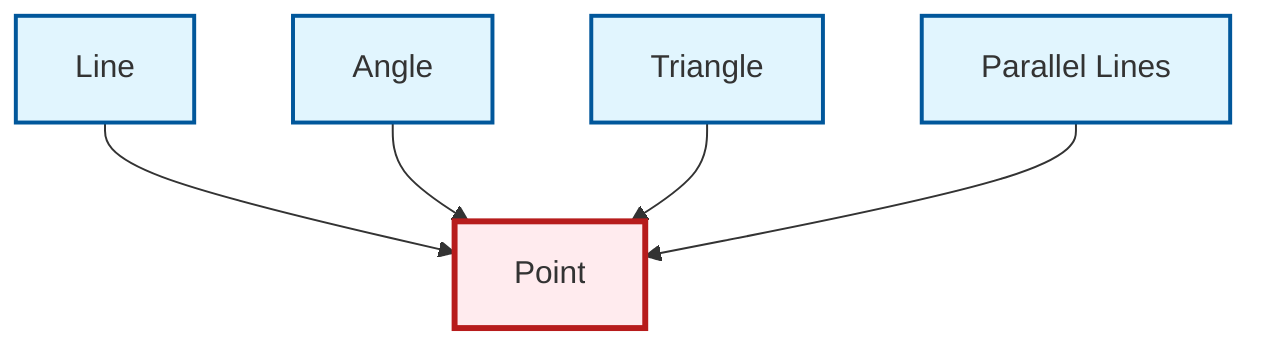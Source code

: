 graph TD
    classDef definition fill:#e1f5fe,stroke:#01579b,stroke-width:2px
    classDef theorem fill:#f3e5f5,stroke:#4a148c,stroke-width:2px
    classDef axiom fill:#fff3e0,stroke:#e65100,stroke-width:2px
    classDef example fill:#e8f5e9,stroke:#1b5e20,stroke-width:2px
    classDef current fill:#ffebee,stroke:#b71c1c,stroke-width:3px
    def-angle["Angle"]:::definition
    def-triangle["Triangle"]:::definition
    def-point["Point"]:::definition
    def-parallel["Parallel Lines"]:::definition
    def-line["Line"]:::definition
    def-line --> def-point
    def-angle --> def-point
    def-triangle --> def-point
    def-parallel --> def-point
    class def-point current
